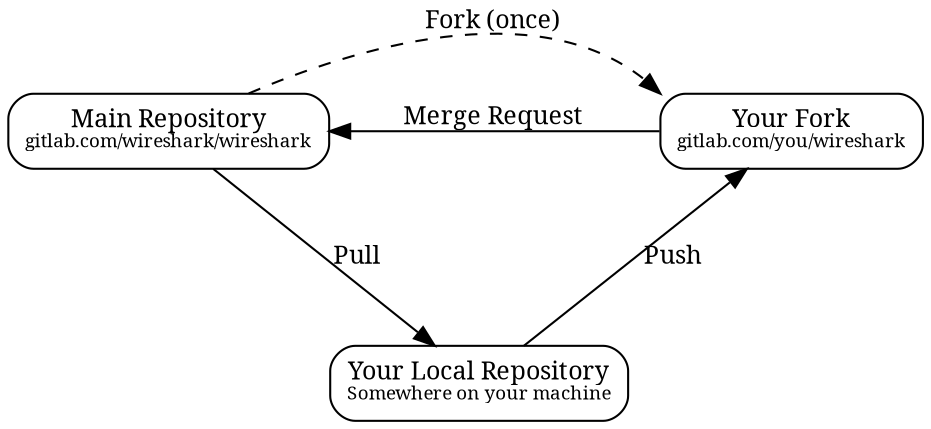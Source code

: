 // dot -Tsvg -o doc/wsdg_graphics/git-triangular-workflow.svg doc/wsdg_graphics/git-triangular-workflow.gv

digraph G {
    // XXX Integrate ws.css. Match it manually for now.
    graph [
        fontname = "Georgia",
        fontsize = 12
    ];

    node [
        fontname = "Georgia",
        fontsize = 12,
        shape=box,
        style=rounded
    ];

    edge [
        fontname = "Georgia",
        fontsize = 12
    ];

    rankdir = TB;
    ranksep = 1.0;
    nodesep = 1.0;
    // margin = "0.5,0.5";

    main_repo [
        label=<Main Repository<br/><font point-size="9">gitlab.com/wireshark/wireshark</font>>
    ]

    your_fork [
        label=<Your Fork<br/><font point-size="9">gitlab.com/you/wireshark</font>>
    ]

    your_repo [
        label=<Your Local Repository<br/><font point-size="9">Somewhere on your machine</font>>
    ]

    { rank = same; main_repo; your_fork; }

    // :nw adds needed space
    main_repo -> your_fork:nw [
        label = "Fork (once)",
        style = dashed
    ]

    main_repo -> your_repo [
        label = "Pull"
    ]

    your_repo -> your_fork [
        label = "Push"
    ]

    your_fork -> main_repo [
        label = "Merge Request"
    ]

}
